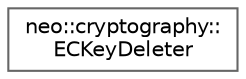 digraph "Graphical Class Hierarchy"
{
 // LATEX_PDF_SIZE
  bgcolor="transparent";
  edge [fontname=Helvetica,fontsize=10,labelfontname=Helvetica,labelfontsize=10];
  node [fontname=Helvetica,fontsize=10,shape=box,height=0.2,width=0.4];
  rankdir="LR";
  Node0 [id="Node000000",label="neo::cryptography::\lECKeyDeleter",height=0.2,width=0.4,color="grey40", fillcolor="white", style="filled",URL="$structneo_1_1cryptography_1_1_e_c_key_deleter.html",tooltip=" "];
}
